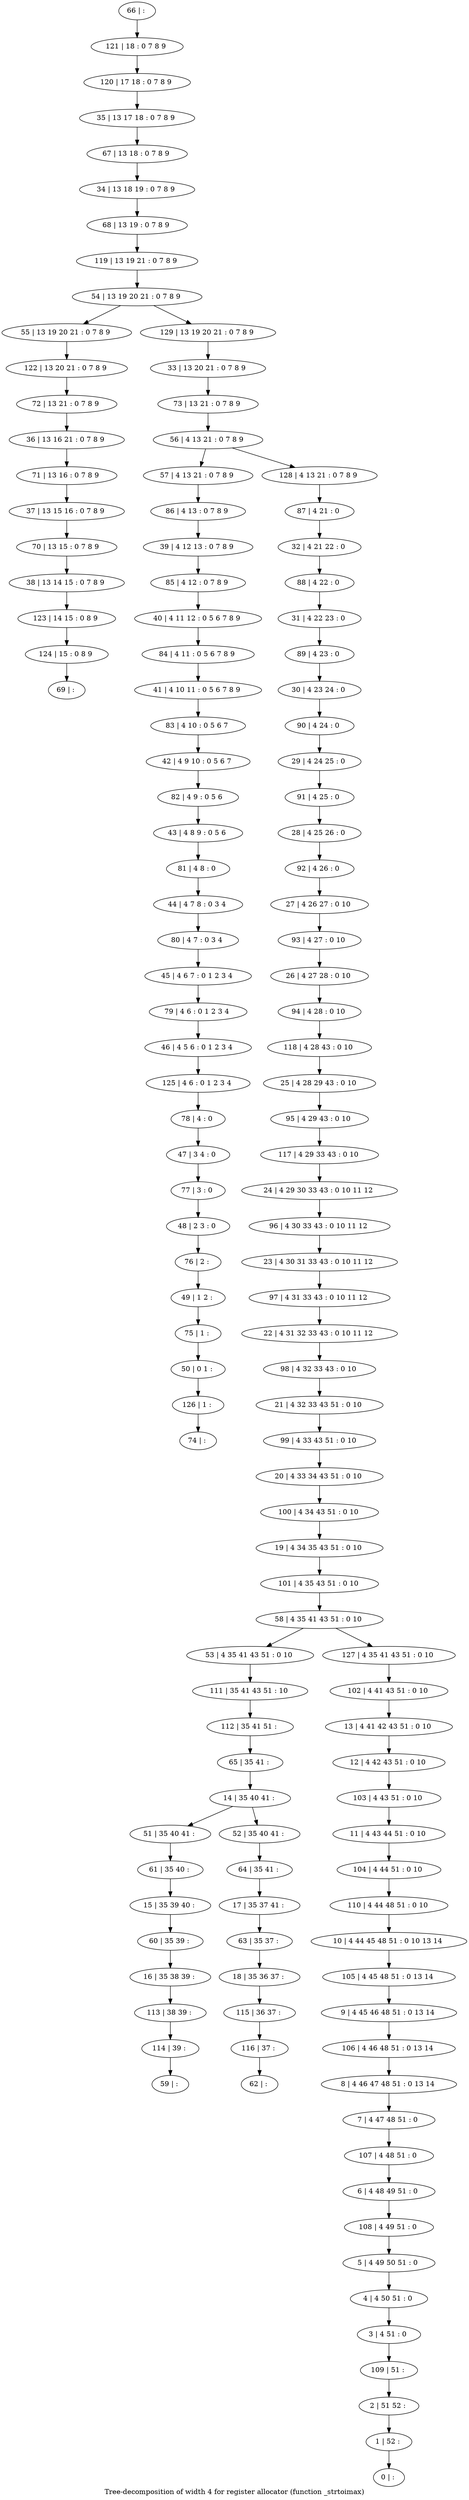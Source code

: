 digraph G {
graph [label="Tree-decomposition of width 4 for register allocator (function _strtoimax)"]
0[label="0 | : "];
1[label="1 | 52 : "];
2[label="2 | 51 52 : "];
3[label="3 | 4 51 : 0 "];
4[label="4 | 4 50 51 : 0 "];
5[label="5 | 4 49 50 51 : 0 "];
6[label="6 | 4 48 49 51 : 0 "];
7[label="7 | 4 47 48 51 : 0 "];
8[label="8 | 4 46 47 48 51 : 0 13 14 "];
9[label="9 | 4 45 46 48 51 : 0 13 14 "];
10[label="10 | 4 44 45 48 51 : 0 10 13 14 "];
11[label="11 | 4 43 44 51 : 0 10 "];
12[label="12 | 4 42 43 51 : 0 10 "];
13[label="13 | 4 41 42 43 51 : 0 10 "];
14[label="14 | 35 40 41 : "];
15[label="15 | 35 39 40 : "];
16[label="16 | 35 38 39 : "];
17[label="17 | 35 37 41 : "];
18[label="18 | 35 36 37 : "];
19[label="19 | 4 34 35 43 51 : 0 10 "];
20[label="20 | 4 33 34 43 51 : 0 10 "];
21[label="21 | 4 32 33 43 51 : 0 10 "];
22[label="22 | 4 31 32 33 43 : 0 10 11 12 "];
23[label="23 | 4 30 31 33 43 : 0 10 11 12 "];
24[label="24 | 4 29 30 33 43 : 0 10 11 12 "];
25[label="25 | 4 28 29 43 : 0 10 "];
26[label="26 | 4 27 28 : 0 10 "];
27[label="27 | 4 26 27 : 0 10 "];
28[label="28 | 4 25 26 : 0 "];
29[label="29 | 4 24 25 : 0 "];
30[label="30 | 4 23 24 : 0 "];
31[label="31 | 4 22 23 : 0 "];
32[label="32 | 4 21 22 : 0 "];
33[label="33 | 13 20 21 : 0 7 8 9 "];
34[label="34 | 13 18 19 : 0 7 8 9 "];
35[label="35 | 13 17 18 : 0 7 8 9 "];
36[label="36 | 13 16 21 : 0 7 8 9 "];
37[label="37 | 13 15 16 : 0 7 8 9 "];
38[label="38 | 13 14 15 : 0 7 8 9 "];
39[label="39 | 4 12 13 : 0 7 8 9 "];
40[label="40 | 4 11 12 : 0 5 6 7 8 9 "];
41[label="41 | 4 10 11 : 0 5 6 7 8 9 "];
42[label="42 | 4 9 10 : 0 5 6 7 "];
43[label="43 | 4 8 9 : 0 5 6 "];
44[label="44 | 4 7 8 : 0 3 4 "];
45[label="45 | 4 6 7 : 0 1 2 3 4 "];
46[label="46 | 4 5 6 : 0 1 2 3 4 "];
47[label="47 | 3 4 : 0 "];
48[label="48 | 2 3 : 0 "];
49[label="49 | 1 2 : "];
50[label="50 | 0 1 : "];
51[label="51 | 35 40 41 : "];
52[label="52 | 35 40 41 : "];
53[label="53 | 4 35 41 43 51 : 0 10 "];
54[label="54 | 13 19 20 21 : 0 7 8 9 "];
55[label="55 | 13 19 20 21 : 0 7 8 9 "];
56[label="56 | 4 13 21 : 0 7 8 9 "];
57[label="57 | 4 13 21 : 0 7 8 9 "];
58[label="58 | 4 35 41 43 51 : 0 10 "];
59[label="59 | : "];
60[label="60 | 35 39 : "];
61[label="61 | 35 40 : "];
62[label="62 | : "];
63[label="63 | 35 37 : "];
64[label="64 | 35 41 : "];
65[label="65 | 35 41 : "];
66[label="66 | : "];
67[label="67 | 13 18 : 0 7 8 9 "];
68[label="68 | 13 19 : 0 7 8 9 "];
69[label="69 | : "];
70[label="70 | 13 15 : 0 7 8 9 "];
71[label="71 | 13 16 : 0 7 8 9 "];
72[label="72 | 13 21 : 0 7 8 9 "];
73[label="73 | 13 21 : 0 7 8 9 "];
74[label="74 | : "];
75[label="75 | 1 : "];
76[label="76 | 2 : "];
77[label="77 | 3 : 0 "];
78[label="78 | 4 : 0 "];
79[label="79 | 4 6 : 0 1 2 3 4 "];
80[label="80 | 4 7 : 0 3 4 "];
81[label="81 | 4 8 : 0 "];
82[label="82 | 4 9 : 0 5 6 "];
83[label="83 | 4 10 : 0 5 6 7 "];
84[label="84 | 4 11 : 0 5 6 7 8 9 "];
85[label="85 | 4 12 : 0 7 8 9 "];
86[label="86 | 4 13 : 0 7 8 9 "];
87[label="87 | 4 21 : 0 "];
88[label="88 | 4 22 : 0 "];
89[label="89 | 4 23 : 0 "];
90[label="90 | 4 24 : 0 "];
91[label="91 | 4 25 : 0 "];
92[label="92 | 4 26 : 0 "];
93[label="93 | 4 27 : 0 10 "];
94[label="94 | 4 28 : 0 10 "];
95[label="95 | 4 29 43 : 0 10 "];
96[label="96 | 4 30 33 43 : 0 10 11 12 "];
97[label="97 | 4 31 33 43 : 0 10 11 12 "];
98[label="98 | 4 32 33 43 : 0 10 "];
99[label="99 | 4 33 43 51 : 0 10 "];
100[label="100 | 4 34 43 51 : 0 10 "];
101[label="101 | 4 35 43 51 : 0 10 "];
102[label="102 | 4 41 43 51 : 0 10 "];
103[label="103 | 4 43 51 : 0 10 "];
104[label="104 | 4 44 51 : 0 10 "];
105[label="105 | 4 45 48 51 : 0 13 14 "];
106[label="106 | 4 46 48 51 : 0 13 14 "];
107[label="107 | 4 48 51 : 0 "];
108[label="108 | 4 49 51 : 0 "];
109[label="109 | 51 : "];
110[label="110 | 4 44 48 51 : 0 10 "];
111[label="111 | 35 41 43 51 : 10 "];
112[label="112 | 35 41 51 : "];
113[label="113 | 38 39 : "];
114[label="114 | 39 : "];
115[label="115 | 36 37 : "];
116[label="116 | 37 : "];
117[label="117 | 4 29 33 43 : 0 10 "];
118[label="118 | 4 28 43 : 0 10 "];
119[label="119 | 13 19 21 : 0 7 8 9 "];
120[label="120 | 17 18 : 0 7 8 9 "];
121[label="121 | 18 : 0 7 8 9 "];
122[label="122 | 13 20 21 : 0 7 8 9 "];
123[label="123 | 14 15 : 0 8 9 "];
124[label="124 | 15 : 0 8 9 "];
125[label="125 | 4 6 : 0 1 2 3 4 "];
126[label="126 | 1 : "];
127[label="127 | 4 35 41 43 51 : 0 10 "];
128[label="128 | 4 13 21 : 0 7 8 9 "];
129[label="129 | 13 19 20 21 : 0 7 8 9 "];
14->51 ;
14->52 ;
60->16 ;
15->60 ;
61->15 ;
51->61 ;
63->18 ;
17->63 ;
64->17 ;
52->64 ;
65->14 ;
70->38 ;
37->70 ;
71->37 ;
36->71 ;
72->36 ;
75->50 ;
49->75 ;
76->49 ;
48->76 ;
77->48 ;
47->77 ;
78->47 ;
79->46 ;
45->79 ;
80->45 ;
44->80 ;
81->44 ;
43->81 ;
82->43 ;
42->82 ;
83->42 ;
41->83 ;
84->41 ;
40->84 ;
85->40 ;
39->85 ;
86->39 ;
57->86 ;
53->111 ;
112->65 ;
111->112 ;
16->113 ;
114->59 ;
113->114 ;
18->115 ;
116->62 ;
115->116 ;
122->72 ;
55->122 ;
38->123 ;
124->69 ;
123->124 ;
125->78 ;
46->125 ;
126->74 ;
50->126 ;
66->121 ;
121->120 ;
120->35 ;
35->67 ;
67->34 ;
34->68 ;
68->119 ;
119->54 ;
33->73 ;
73->56 ;
87->32 ;
32->88 ;
88->31 ;
31->89 ;
89->30 ;
30->90 ;
90->29 ;
29->91 ;
91->28 ;
28->92 ;
92->27 ;
27->93 ;
93->26 ;
26->94 ;
94->118 ;
118->25 ;
25->95 ;
95->117 ;
117->24 ;
24->96 ;
96->23 ;
23->97 ;
97->22 ;
22->98 ;
98->21 ;
21->99 ;
99->20 ;
20->100 ;
100->19 ;
19->101 ;
101->58 ;
102->13 ;
13->12 ;
12->103 ;
103->11 ;
11->104 ;
104->110 ;
110->10 ;
10->105 ;
105->9 ;
9->106 ;
106->8 ;
8->7 ;
7->107 ;
107->6 ;
6->108 ;
108->5 ;
5->4 ;
4->3 ;
3->109 ;
109->2 ;
2->1 ;
1->0 ;
127->102 ;
128->87 ;
129->33 ;
58->53 ;
58->127 ;
56->57 ;
56->128 ;
54->55 ;
54->129 ;
}
